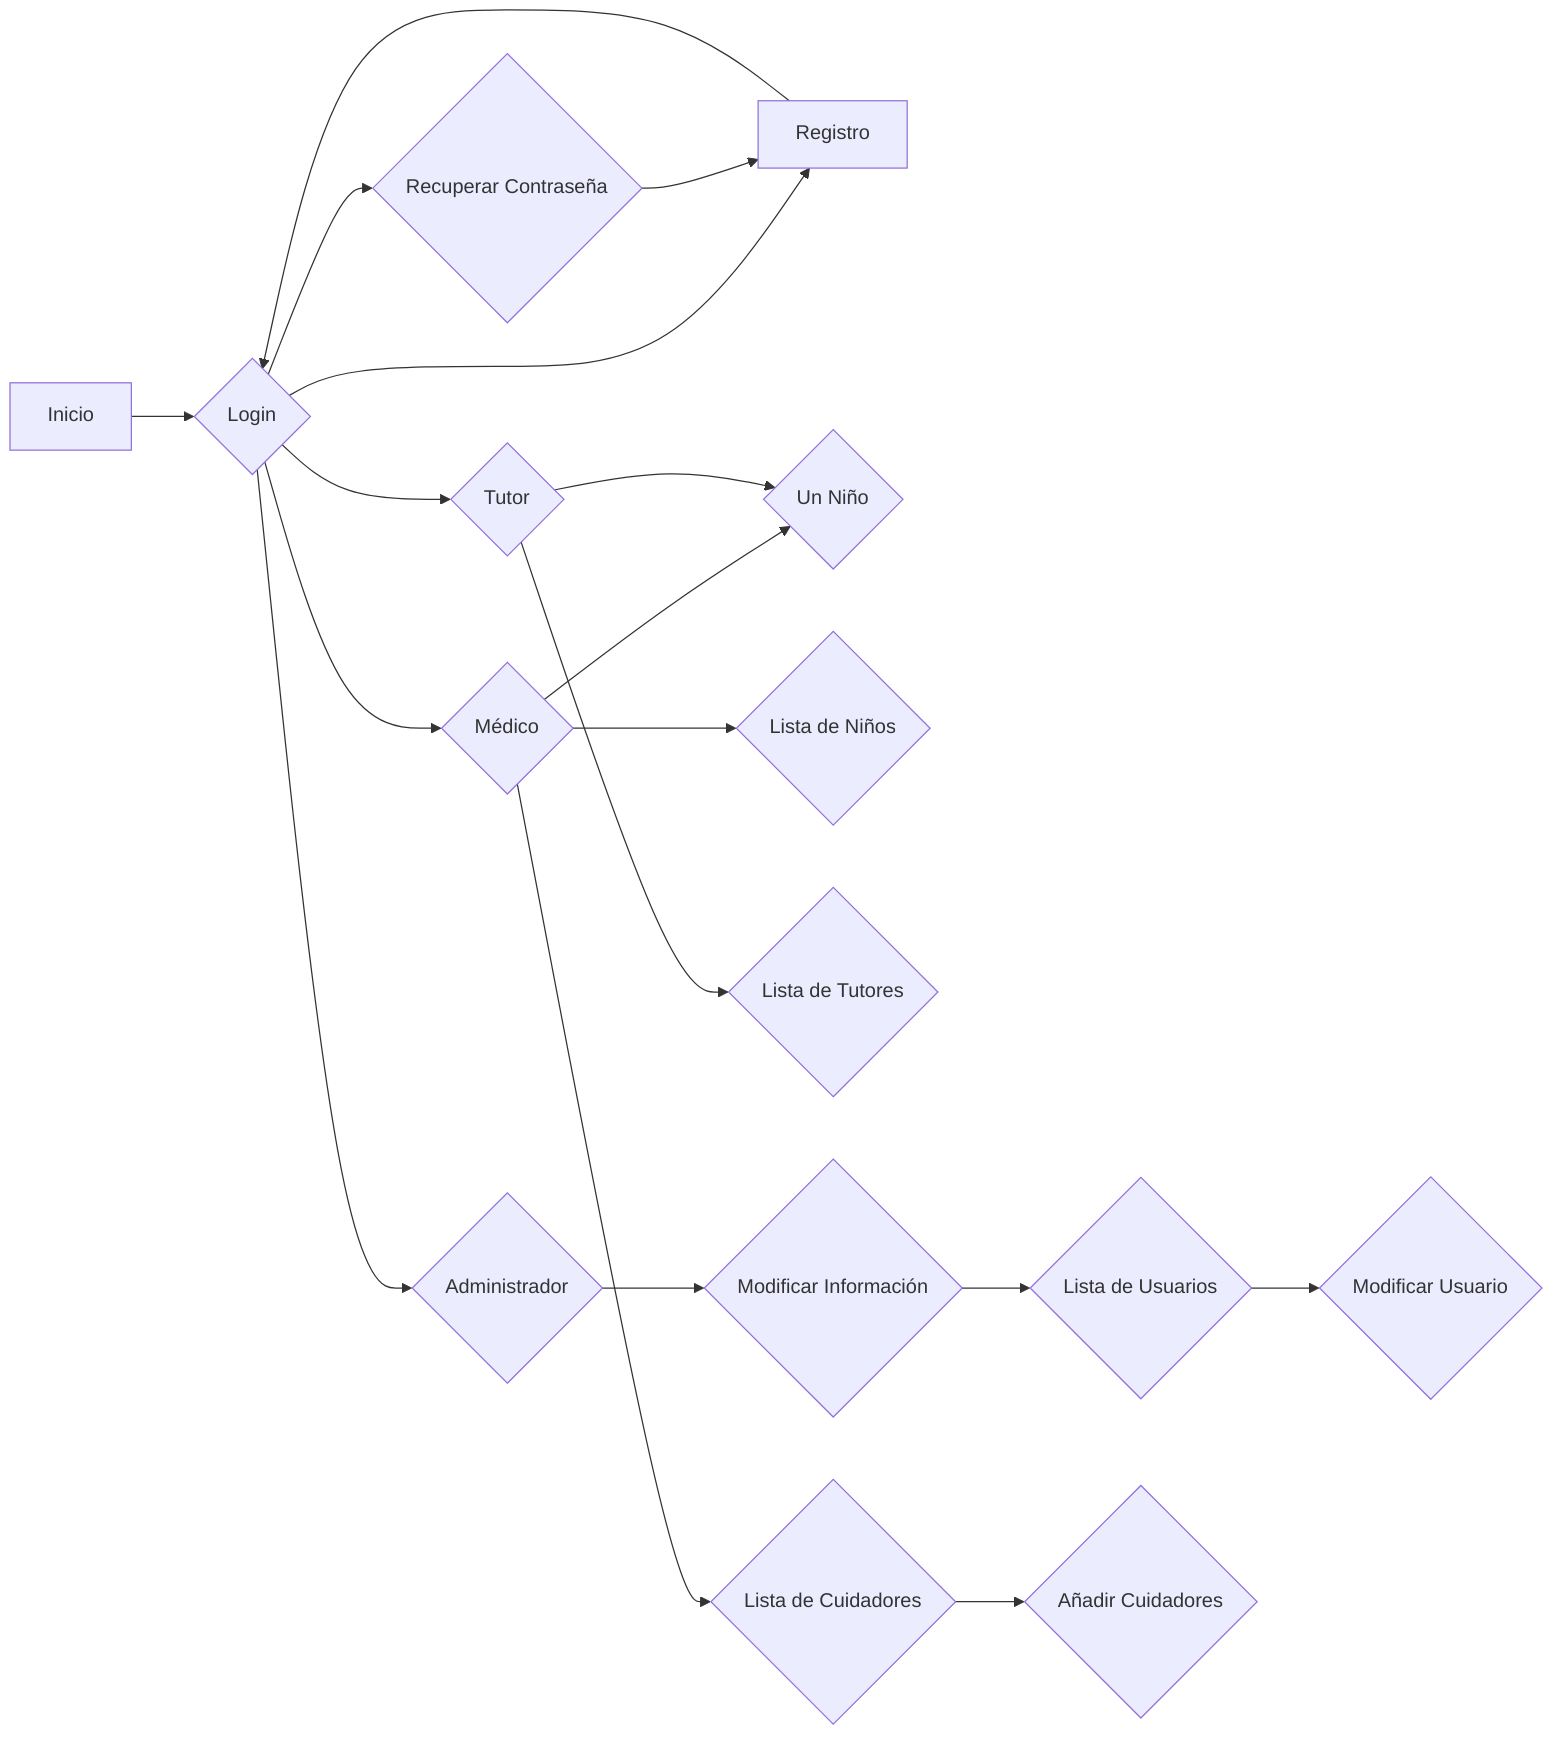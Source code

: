 graph LR
    A[Inicio] --> B{Login}
    B --> C[Registro]
    B --> D{Recuperar Contraseña}
    C --> B
    D --> C
    B --> E{Administrador}
    B --> F{Médico}
    B --> G{Tutor}
    F --> H{Un Niño}
    G --> H
    F --> I{Lista de Niños}
    G --> J{Lista de Tutores}
    E --> L{Modificar Información}
    L --> M{Lista de Usuarios}
    M --> N{Modificar Usuario}
    F --> O{Lista de Cuidadores}
    O --> P{Añadir Cuidadores}